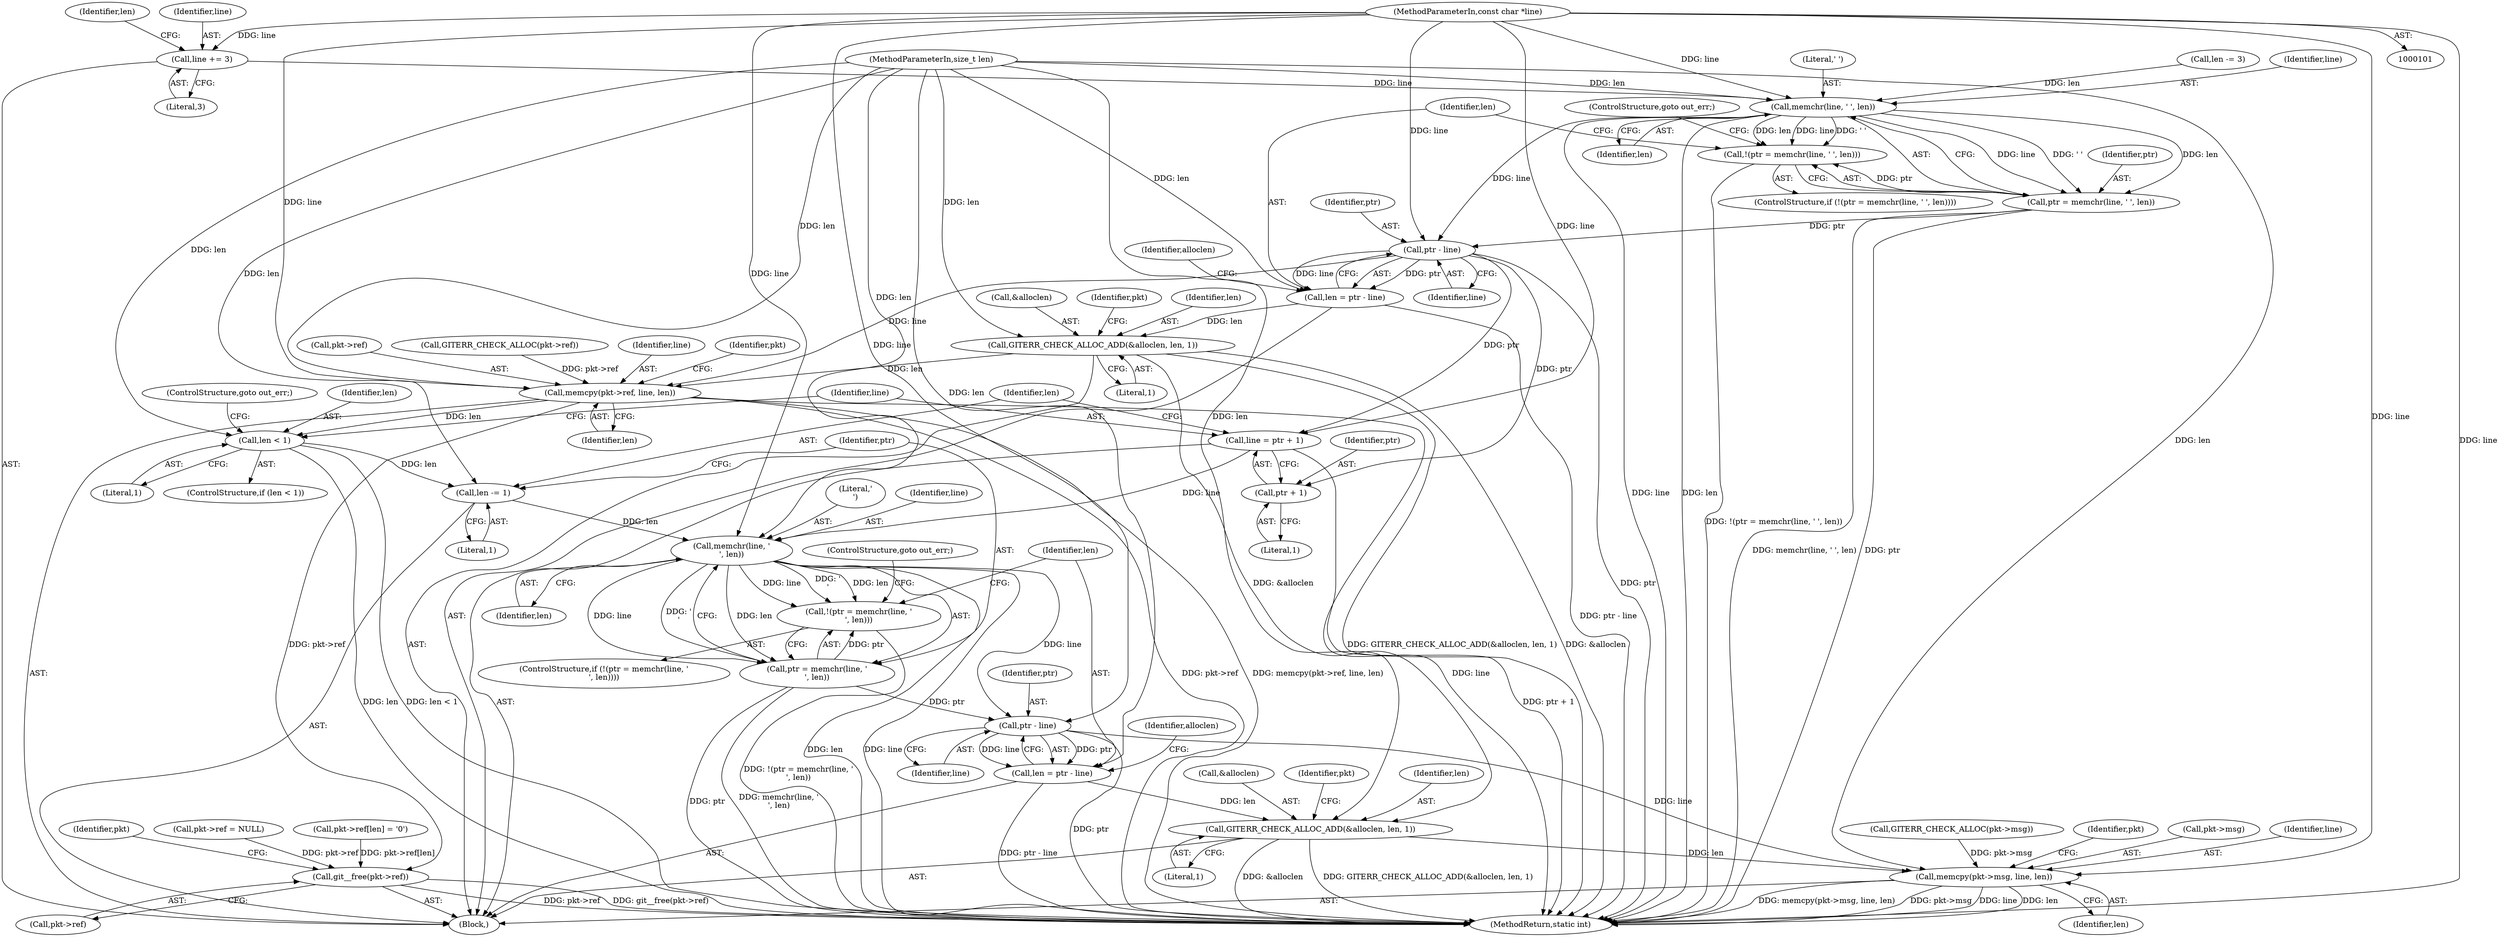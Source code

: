 digraph "0_libgit2_1f9a8510e1d2f20ed7334eeeddb92c4dd8e7c649@pointer" {
"1000103" [label="(MethodParameterIn,const char *line)"];
"1000132" [label="(Call,line += 3)"];
"1000142" [label="(Call,memchr(line, ' ', len))"];
"1000139" [label="(Call,!(ptr = memchr(line, ' ', len)))"];
"1000140" [label="(Call,ptr = memchr(line, ' ', len))"];
"1000149" [label="(Call,ptr - line)"];
"1000147" [label="(Call,len = ptr - line)"];
"1000152" [label="(Call,GITERR_CHECK_ALLOC_ADD(&alloclen, len, 1))"];
"1000167" [label="(Call,memcpy(pkt->ref, line, len))"];
"1000181" [label="(Call,len < 1)"];
"1000190" [label="(Call,len -= 1)"];
"1000197" [label="(Call,memchr(line, '\n', len))"];
"1000194" [label="(Call,!(ptr = memchr(line, '\n', len)))"];
"1000195" [label="(Call,ptr = memchr(line, '\n', len))"];
"1000204" [label="(Call,ptr - line)"];
"1000202" [label="(Call,len = ptr - line)"];
"1000207" [label="(Call,GITERR_CHECK_ALLOC_ADD(&alloclen, len, 1))"];
"1000222" [label="(Call,memcpy(pkt->msg, line, len))"];
"1000247" [label="(Call,git__free(pkt->ref))"];
"1000185" [label="(Call,line = ptr + 1)"];
"1000187" [label="(Call,ptr + 1)"];
"1000145" [label="(Identifier,len)"];
"1000187" [label="(Call,ptr + 1)"];
"1000154" [label="(Identifier,alloclen)"];
"1000149" [label="(Call,ptr - line)"];
"1000188" [label="(Identifier,ptr)"];
"1000222" [label="(Call,memcpy(pkt->msg, line, len))"];
"1000206" [label="(Identifier,line)"];
"1000210" [label="(Identifier,len)"];
"1000117" [label="(Call,pkt->ref = NULL)"];
"1000146" [label="(ControlStructure,goto out_err;)"];
"1000142" [label="(Call,memchr(line, ' ', len))"];
"1000203" [label="(Identifier,len)"];
"1000248" [label="(Call,pkt->ref)"];
"1000211" [label="(Literal,1)"];
"1000181" [label="(Call,len < 1)"];
"1000208" [label="(Call,&alloclen)"];
"1000190" [label="(Call,len -= 1)"];
"1000140" [label="(Call,ptr = memchr(line, ' ', len))"];
"1000148" [label="(Identifier,len)"];
"1000168" [label="(Call,pkt->ref)"];
"1000218" [label="(Call,GITERR_CHECK_ALLOC(pkt->msg))"];
"1000144" [label="(Literal,' ')"];
"1000155" [label="(Identifier,len)"];
"1000153" [label="(Call,&alloclen)"];
"1000150" [label="(Identifier,ptr)"];
"1000202" [label="(Call,len = ptr - line)"];
"1000151" [label="(Identifier,line)"];
"1000214" [label="(Identifier,pkt)"];
"1000163" [label="(Call,GITERR_CHECK_ALLOC(pkt->ref))"];
"1000105" [label="(Block,)"];
"1000173" [label="(Call,pkt->ref[len] = '\0')"];
"1000171" [label="(Identifier,line)"];
"1000172" [label="(Identifier,len)"];
"1000189" [label="(Literal,1)"];
"1000192" [label="(Literal,1)"];
"1000227" [label="(Identifier,len)"];
"1000207" [label="(Call,GITERR_CHECK_ALLOC_ADD(&alloclen, len, 1))"];
"1000182" [label="(Identifier,len)"];
"1000183" [label="(Literal,1)"];
"1000196" [label="(Identifier,ptr)"];
"1000201" [label="(ControlStructure,goto out_err;)"];
"1000200" [label="(Identifier,len)"];
"1000135" [label="(Call,len -= 3)"];
"1000139" [label="(Call,!(ptr = memchr(line, ' ', len)))"];
"1000184" [label="(ControlStructure,goto out_err;)"];
"1000194" [label="(Call,!(ptr = memchr(line, '\n', len)))"];
"1000256" [label="(MethodReturn,static int)"];
"1000199" [label="(Literal,'\n')"];
"1000205" [label="(Identifier,ptr)"];
"1000209" [label="(Identifier,alloclen)"];
"1000143" [label="(Identifier,line)"];
"1000136" [label="(Identifier,len)"];
"1000103" [label="(MethodParameterIn,const char *line)"];
"1000204" [label="(Call,ptr - line)"];
"1000176" [label="(Identifier,pkt)"];
"1000159" [label="(Identifier,pkt)"];
"1000195" [label="(Call,ptr = memchr(line, '\n', len))"];
"1000231" [label="(Identifier,pkt)"];
"1000132" [label="(Call,line += 3)"];
"1000133" [label="(Identifier,line)"];
"1000223" [label="(Call,pkt->msg)"];
"1000186" [label="(Identifier,line)"];
"1000252" [label="(Identifier,pkt)"];
"1000167" [label="(Call,memcpy(pkt->ref, line, len))"];
"1000247" [label="(Call,git__free(pkt->ref))"];
"1000180" [label="(ControlStructure,if (len < 1))"];
"1000191" [label="(Identifier,len)"];
"1000141" [label="(Identifier,ptr)"];
"1000185" [label="(Call,line = ptr + 1)"];
"1000104" [label="(MethodParameterIn,size_t len)"];
"1000134" [label="(Literal,3)"];
"1000152" [label="(Call,GITERR_CHECK_ALLOC_ADD(&alloclen, len, 1))"];
"1000156" [label="(Literal,1)"];
"1000198" [label="(Identifier,line)"];
"1000138" [label="(ControlStructure,if (!(ptr = memchr(line, ' ', len))))"];
"1000226" [label="(Identifier,line)"];
"1000147" [label="(Call,len = ptr - line)"];
"1000197" [label="(Call,memchr(line, '\n', len))"];
"1000193" [label="(ControlStructure,if (!(ptr = memchr(line, '\n', len))))"];
"1000103" -> "1000101"  [label="AST: "];
"1000103" -> "1000256"  [label="DDG: line"];
"1000103" -> "1000132"  [label="DDG: line"];
"1000103" -> "1000142"  [label="DDG: line"];
"1000103" -> "1000149"  [label="DDG: line"];
"1000103" -> "1000167"  [label="DDG: line"];
"1000103" -> "1000185"  [label="DDG: line"];
"1000103" -> "1000197"  [label="DDG: line"];
"1000103" -> "1000204"  [label="DDG: line"];
"1000103" -> "1000222"  [label="DDG: line"];
"1000132" -> "1000105"  [label="AST: "];
"1000132" -> "1000134"  [label="CFG: "];
"1000133" -> "1000132"  [label="AST: "];
"1000134" -> "1000132"  [label="AST: "];
"1000136" -> "1000132"  [label="CFG: "];
"1000132" -> "1000142"  [label="DDG: line"];
"1000142" -> "1000140"  [label="AST: "];
"1000142" -> "1000145"  [label="CFG: "];
"1000143" -> "1000142"  [label="AST: "];
"1000144" -> "1000142"  [label="AST: "];
"1000145" -> "1000142"  [label="AST: "];
"1000140" -> "1000142"  [label="CFG: "];
"1000142" -> "1000256"  [label="DDG: line"];
"1000142" -> "1000256"  [label="DDG: len"];
"1000142" -> "1000139"  [label="DDG: line"];
"1000142" -> "1000139"  [label="DDG: ' '"];
"1000142" -> "1000139"  [label="DDG: len"];
"1000142" -> "1000140"  [label="DDG: line"];
"1000142" -> "1000140"  [label="DDG: ' '"];
"1000142" -> "1000140"  [label="DDG: len"];
"1000135" -> "1000142"  [label="DDG: len"];
"1000104" -> "1000142"  [label="DDG: len"];
"1000142" -> "1000149"  [label="DDG: line"];
"1000139" -> "1000138"  [label="AST: "];
"1000139" -> "1000140"  [label="CFG: "];
"1000140" -> "1000139"  [label="AST: "];
"1000146" -> "1000139"  [label="CFG: "];
"1000148" -> "1000139"  [label="CFG: "];
"1000139" -> "1000256"  [label="DDG: !(ptr = memchr(line, ' ', len))"];
"1000140" -> "1000139"  [label="DDG: ptr"];
"1000141" -> "1000140"  [label="AST: "];
"1000140" -> "1000256"  [label="DDG: memchr(line, ' ', len)"];
"1000140" -> "1000256"  [label="DDG: ptr"];
"1000140" -> "1000149"  [label="DDG: ptr"];
"1000149" -> "1000147"  [label="AST: "];
"1000149" -> "1000151"  [label="CFG: "];
"1000150" -> "1000149"  [label="AST: "];
"1000151" -> "1000149"  [label="AST: "];
"1000147" -> "1000149"  [label="CFG: "];
"1000149" -> "1000256"  [label="DDG: ptr"];
"1000149" -> "1000147"  [label="DDG: ptr"];
"1000149" -> "1000147"  [label="DDG: line"];
"1000149" -> "1000167"  [label="DDG: line"];
"1000149" -> "1000185"  [label="DDG: ptr"];
"1000149" -> "1000187"  [label="DDG: ptr"];
"1000147" -> "1000105"  [label="AST: "];
"1000148" -> "1000147"  [label="AST: "];
"1000154" -> "1000147"  [label="CFG: "];
"1000147" -> "1000256"  [label="DDG: ptr - line"];
"1000104" -> "1000147"  [label="DDG: len"];
"1000147" -> "1000152"  [label="DDG: len"];
"1000152" -> "1000105"  [label="AST: "];
"1000152" -> "1000156"  [label="CFG: "];
"1000153" -> "1000152"  [label="AST: "];
"1000155" -> "1000152"  [label="AST: "];
"1000156" -> "1000152"  [label="AST: "];
"1000159" -> "1000152"  [label="CFG: "];
"1000152" -> "1000256"  [label="DDG: GITERR_CHECK_ALLOC_ADD(&alloclen, len, 1)"];
"1000152" -> "1000256"  [label="DDG: &alloclen"];
"1000104" -> "1000152"  [label="DDG: len"];
"1000152" -> "1000167"  [label="DDG: len"];
"1000152" -> "1000207"  [label="DDG: &alloclen"];
"1000167" -> "1000105"  [label="AST: "];
"1000167" -> "1000172"  [label="CFG: "];
"1000168" -> "1000167"  [label="AST: "];
"1000171" -> "1000167"  [label="AST: "];
"1000172" -> "1000167"  [label="AST: "];
"1000176" -> "1000167"  [label="CFG: "];
"1000167" -> "1000256"  [label="DDG: pkt->ref"];
"1000167" -> "1000256"  [label="DDG: memcpy(pkt->ref, line, len)"];
"1000167" -> "1000256"  [label="DDG: line"];
"1000163" -> "1000167"  [label="DDG: pkt->ref"];
"1000104" -> "1000167"  [label="DDG: len"];
"1000167" -> "1000181"  [label="DDG: len"];
"1000167" -> "1000247"  [label="DDG: pkt->ref"];
"1000181" -> "1000180"  [label="AST: "];
"1000181" -> "1000183"  [label="CFG: "];
"1000182" -> "1000181"  [label="AST: "];
"1000183" -> "1000181"  [label="AST: "];
"1000184" -> "1000181"  [label="CFG: "];
"1000186" -> "1000181"  [label="CFG: "];
"1000181" -> "1000256"  [label="DDG: len < 1"];
"1000181" -> "1000256"  [label="DDG: len"];
"1000104" -> "1000181"  [label="DDG: len"];
"1000181" -> "1000190"  [label="DDG: len"];
"1000190" -> "1000105"  [label="AST: "];
"1000190" -> "1000192"  [label="CFG: "];
"1000191" -> "1000190"  [label="AST: "];
"1000192" -> "1000190"  [label="AST: "];
"1000196" -> "1000190"  [label="CFG: "];
"1000104" -> "1000190"  [label="DDG: len"];
"1000190" -> "1000197"  [label="DDG: len"];
"1000197" -> "1000195"  [label="AST: "];
"1000197" -> "1000200"  [label="CFG: "];
"1000198" -> "1000197"  [label="AST: "];
"1000199" -> "1000197"  [label="AST: "];
"1000200" -> "1000197"  [label="AST: "];
"1000195" -> "1000197"  [label="CFG: "];
"1000197" -> "1000256"  [label="DDG: len"];
"1000197" -> "1000256"  [label="DDG: line"];
"1000197" -> "1000194"  [label="DDG: line"];
"1000197" -> "1000194"  [label="DDG: '\n'"];
"1000197" -> "1000194"  [label="DDG: len"];
"1000197" -> "1000195"  [label="DDG: line"];
"1000197" -> "1000195"  [label="DDG: '\n'"];
"1000197" -> "1000195"  [label="DDG: len"];
"1000185" -> "1000197"  [label="DDG: line"];
"1000104" -> "1000197"  [label="DDG: len"];
"1000197" -> "1000204"  [label="DDG: line"];
"1000194" -> "1000193"  [label="AST: "];
"1000194" -> "1000195"  [label="CFG: "];
"1000195" -> "1000194"  [label="AST: "];
"1000201" -> "1000194"  [label="CFG: "];
"1000203" -> "1000194"  [label="CFG: "];
"1000194" -> "1000256"  [label="DDG: !(ptr = memchr(line, '\n', len))"];
"1000195" -> "1000194"  [label="DDG: ptr"];
"1000196" -> "1000195"  [label="AST: "];
"1000195" -> "1000256"  [label="DDG: memchr(line, '\n', len)"];
"1000195" -> "1000256"  [label="DDG: ptr"];
"1000195" -> "1000204"  [label="DDG: ptr"];
"1000204" -> "1000202"  [label="AST: "];
"1000204" -> "1000206"  [label="CFG: "];
"1000205" -> "1000204"  [label="AST: "];
"1000206" -> "1000204"  [label="AST: "];
"1000202" -> "1000204"  [label="CFG: "];
"1000204" -> "1000256"  [label="DDG: ptr"];
"1000204" -> "1000202"  [label="DDG: ptr"];
"1000204" -> "1000202"  [label="DDG: line"];
"1000204" -> "1000222"  [label="DDG: line"];
"1000202" -> "1000105"  [label="AST: "];
"1000203" -> "1000202"  [label="AST: "];
"1000209" -> "1000202"  [label="CFG: "];
"1000202" -> "1000256"  [label="DDG: ptr - line"];
"1000104" -> "1000202"  [label="DDG: len"];
"1000202" -> "1000207"  [label="DDG: len"];
"1000207" -> "1000105"  [label="AST: "];
"1000207" -> "1000211"  [label="CFG: "];
"1000208" -> "1000207"  [label="AST: "];
"1000210" -> "1000207"  [label="AST: "];
"1000211" -> "1000207"  [label="AST: "];
"1000214" -> "1000207"  [label="CFG: "];
"1000207" -> "1000256"  [label="DDG: &alloclen"];
"1000207" -> "1000256"  [label="DDG: GITERR_CHECK_ALLOC_ADD(&alloclen, len, 1)"];
"1000104" -> "1000207"  [label="DDG: len"];
"1000207" -> "1000222"  [label="DDG: len"];
"1000222" -> "1000105"  [label="AST: "];
"1000222" -> "1000227"  [label="CFG: "];
"1000223" -> "1000222"  [label="AST: "];
"1000226" -> "1000222"  [label="AST: "];
"1000227" -> "1000222"  [label="AST: "];
"1000231" -> "1000222"  [label="CFG: "];
"1000222" -> "1000256"  [label="DDG: pkt->msg"];
"1000222" -> "1000256"  [label="DDG: line"];
"1000222" -> "1000256"  [label="DDG: len"];
"1000222" -> "1000256"  [label="DDG: memcpy(pkt->msg, line, len)"];
"1000218" -> "1000222"  [label="DDG: pkt->msg"];
"1000104" -> "1000222"  [label="DDG: len"];
"1000247" -> "1000105"  [label="AST: "];
"1000247" -> "1000248"  [label="CFG: "];
"1000248" -> "1000247"  [label="AST: "];
"1000252" -> "1000247"  [label="CFG: "];
"1000247" -> "1000256"  [label="DDG: pkt->ref"];
"1000247" -> "1000256"  [label="DDG: git__free(pkt->ref)"];
"1000117" -> "1000247"  [label="DDG: pkt->ref"];
"1000173" -> "1000247"  [label="DDG: pkt->ref[len]"];
"1000185" -> "1000105"  [label="AST: "];
"1000185" -> "1000187"  [label="CFG: "];
"1000186" -> "1000185"  [label="AST: "];
"1000187" -> "1000185"  [label="AST: "];
"1000191" -> "1000185"  [label="CFG: "];
"1000185" -> "1000256"  [label="DDG: ptr + 1"];
"1000187" -> "1000189"  [label="CFG: "];
"1000188" -> "1000187"  [label="AST: "];
"1000189" -> "1000187"  [label="AST: "];
}
